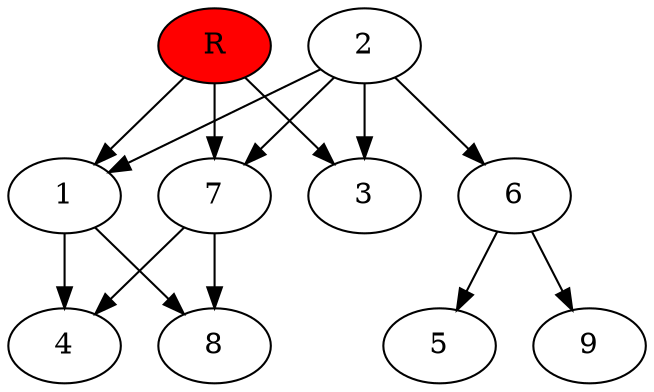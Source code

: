 digraph prb21706 {
	1
	2
	3
	4
	5
	6
	7
	8
	R [fillcolor="#ff0000" style=filled]
	1 -> 4
	1 -> 8
	2 -> 1
	2 -> 3
	2 -> 6
	2 -> 7
	6 -> 5
	6 -> 9
	7 -> 4
	7 -> 8
	R -> 1
	R -> 3
	R -> 7
}
